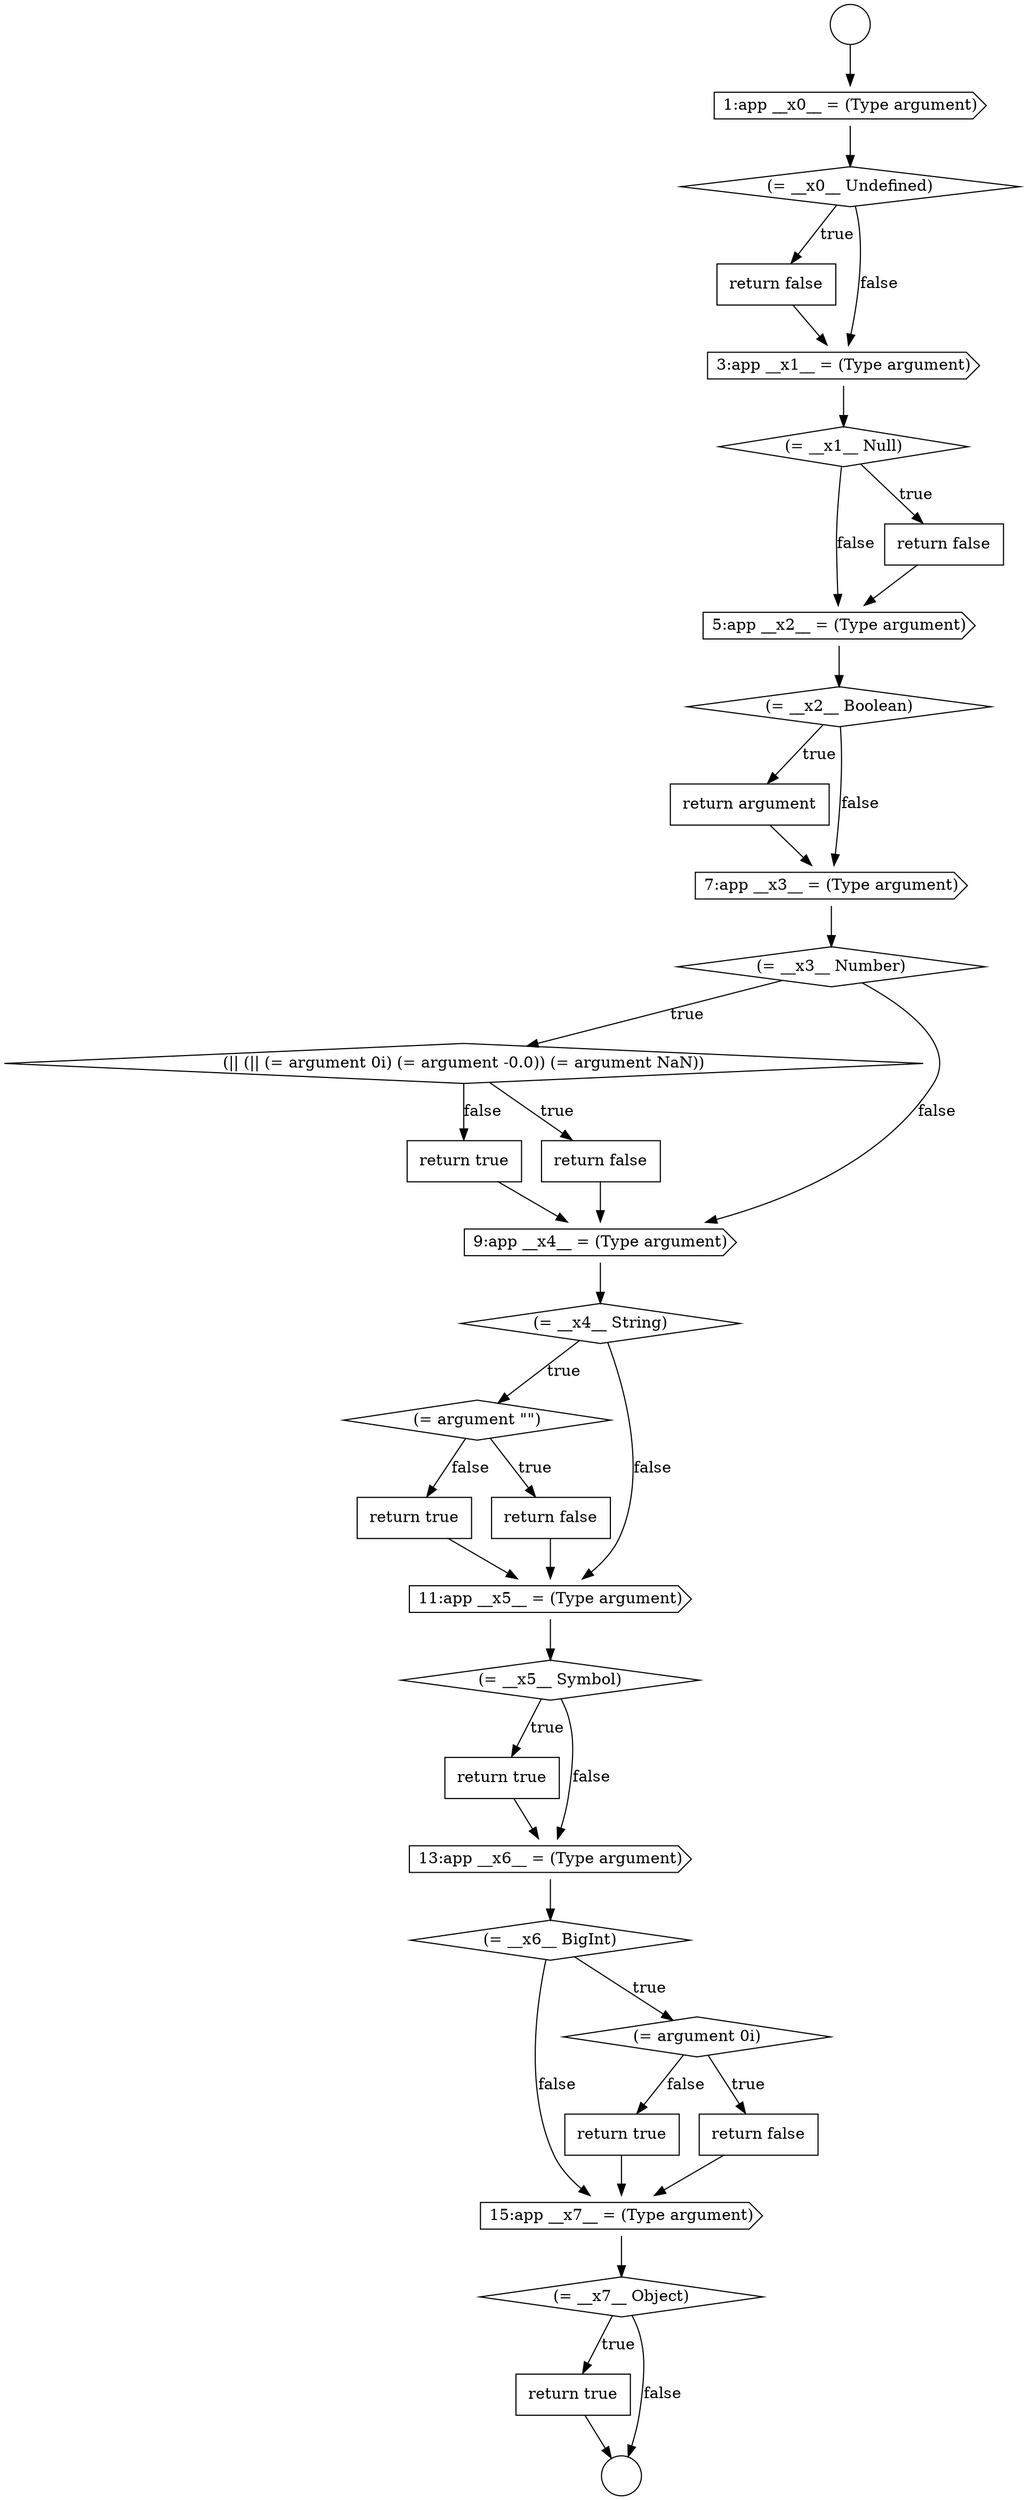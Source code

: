 digraph {
  node21285 [shape=none, margin=0, label=<<font color="black">
    <table border="0" cellborder="1" cellspacing="0" cellpadding="10">
      <tr><td align="left">return true</td></tr>
    </table>
  </font>> color="black" fillcolor="white" style=filled]
  node21274 [shape=diamond, label=<<font color="black">(= __x2__ Boolean)</font>> color="black" fillcolor="white" style=filled]
  node21271 [shape=diamond, label=<<font color="black">(= __x1__ Null)</font>> color="black" fillcolor="white" style=filled]
  node21293 [shape=none, margin=0, label=<<font color="black">
    <table border="0" cellborder="1" cellspacing="0" cellpadding="10">
      <tr><td align="left">return true</td></tr>
    </table>
  </font>> color="black" fillcolor="white" style=filled]
  node21275 [shape=none, margin=0, label=<<font color="black">
    <table border="0" cellborder="1" cellspacing="0" cellpadding="10">
      <tr><td align="left">return argument</td></tr>
    </table>
  </font>> color="black" fillcolor="white" style=filled]
  node21267 [shape=cds, label=<<font color="black">1:app __x0__ = (Type argument)</font>> color="black" fillcolor="white" style=filled]
  node21287 [shape=diamond, label=<<font color="black">(= __x5__ Symbol)</font>> color="black" fillcolor="white" style=filled]
  node21280 [shape=none, margin=0, label=<<font color="black">
    <table border="0" cellborder="1" cellspacing="0" cellpadding="10">
      <tr><td align="left">return true</td></tr>
    </table>
  </font>> color="black" fillcolor="white" style=filled]
  node21296 [shape=none, margin=0, label=<<font color="black">
    <table border="0" cellborder="1" cellspacing="0" cellpadding="10">
      <tr><td align="left">return true</td></tr>
    </table>
  </font>> color="black" fillcolor="white" style=filled]
  node21292 [shape=none, margin=0, label=<<font color="black">
    <table border="0" cellborder="1" cellspacing="0" cellpadding="10">
      <tr><td align="left">return false</td></tr>
    </table>
  </font>> color="black" fillcolor="white" style=filled]
  node21273 [shape=cds, label=<<font color="black">5:app __x2__ = (Type argument)</font>> color="black" fillcolor="white" style=filled]
  node21269 [shape=none, margin=0, label=<<font color="black">
    <table border="0" cellborder="1" cellspacing="0" cellpadding="10">
      <tr><td align="left">return false</td></tr>
    </table>
  </font>> color="black" fillcolor="white" style=filled]
  node21294 [shape=cds, label=<<font color="black">15:app __x7__ = (Type argument)</font>> color="black" fillcolor="white" style=filled]
  node21278 [shape=diamond, label=<<font color="black">(|| (|| (= argument 0i) (= argument -0.0)) (= argument NaN))</font>> color="black" fillcolor="white" style=filled]
  node21281 [shape=cds, label=<<font color="black">9:app __x4__ = (Type argument)</font>> color="black" fillcolor="white" style=filled]
  node21268 [shape=diamond, label=<<font color="black">(= __x0__ Undefined)</font>> color="black" fillcolor="white" style=filled]
  node21288 [shape=none, margin=0, label=<<font color="black">
    <table border="0" cellborder="1" cellspacing="0" cellpadding="10">
      <tr><td align="left">return true</td></tr>
    </table>
  </font>> color="black" fillcolor="white" style=filled]
  node21290 [shape=diamond, label=<<font color="black">(= __x6__ BigInt)</font>> color="black" fillcolor="white" style=filled]
  node21284 [shape=none, margin=0, label=<<font color="black">
    <table border="0" cellborder="1" cellspacing="0" cellpadding="10">
      <tr><td align="left">return false</td></tr>
    </table>
  </font>> color="black" fillcolor="white" style=filled]
  node21279 [shape=none, margin=0, label=<<font color="black">
    <table border="0" cellborder="1" cellspacing="0" cellpadding="10">
      <tr><td align="left">return false</td></tr>
    </table>
  </font>> color="black" fillcolor="white" style=filled]
  node21270 [shape=cds, label=<<font color="black">3:app __x1__ = (Type argument)</font>> color="black" fillcolor="white" style=filled]
  node21289 [shape=cds, label=<<font color="black">13:app __x6__ = (Type argument)</font>> color="black" fillcolor="white" style=filled]
  node21276 [shape=cds, label=<<font color="black">7:app __x3__ = (Type argument)</font>> color="black" fillcolor="white" style=filled]
  node21283 [shape=diamond, label=<<font color="black">(= argument &quot;&quot;)</font>> color="black" fillcolor="white" style=filled]
  node21266 [shape=circle label=" " color="black" fillcolor="white" style=filled]
  node21286 [shape=cds, label=<<font color="black">11:app __x5__ = (Type argument)</font>> color="black" fillcolor="white" style=filled]
  node21295 [shape=diamond, label=<<font color="black">(= __x7__ Object)</font>> color="black" fillcolor="white" style=filled]
  node21282 [shape=diamond, label=<<font color="black">(= __x4__ String)</font>> color="black" fillcolor="white" style=filled]
  node21265 [shape=circle label=" " color="black" fillcolor="white" style=filled]
  node21291 [shape=diamond, label=<<font color="black">(= argument 0i)</font>> color="black" fillcolor="white" style=filled]
  node21277 [shape=diamond, label=<<font color="black">(= __x3__ Number)</font>> color="black" fillcolor="white" style=filled]
  node21272 [shape=none, margin=0, label=<<font color="black">
    <table border="0" cellborder="1" cellspacing="0" cellpadding="10">
      <tr><td align="left">return false</td></tr>
    </table>
  </font>> color="black" fillcolor="white" style=filled]
  node21290 -> node21291 [label=<<font color="black">true</font>> color="black"]
  node21290 -> node21294 [label=<<font color="black">false</font>> color="black"]
  node21271 -> node21272 [label=<<font color="black">true</font>> color="black"]
  node21271 -> node21273 [label=<<font color="black">false</font>> color="black"]
  node21289 -> node21290 [ color="black"]
  node21268 -> node21269 [label=<<font color="black">true</font>> color="black"]
  node21268 -> node21270 [label=<<font color="black">false</font>> color="black"]
  node21276 -> node21277 [ color="black"]
  node21265 -> node21267 [ color="black"]
  node21280 -> node21281 [ color="black"]
  node21279 -> node21281 [ color="black"]
  node21274 -> node21275 [label=<<font color="black">true</font>> color="black"]
  node21274 -> node21276 [label=<<font color="black">false</font>> color="black"]
  node21269 -> node21270 [ color="black"]
  node21288 -> node21289 [ color="black"]
  node21275 -> node21276 [ color="black"]
  node21294 -> node21295 [ color="black"]
  node21282 -> node21283 [label=<<font color="black">true</font>> color="black"]
  node21282 -> node21286 [label=<<font color="black">false</font>> color="black"]
  node21285 -> node21286 [ color="black"]
  node21281 -> node21282 [ color="black"]
  node21270 -> node21271 [ color="black"]
  node21278 -> node21279 [label=<<font color="black">true</font>> color="black"]
  node21278 -> node21280 [label=<<font color="black">false</font>> color="black"]
  node21295 -> node21296 [label=<<font color="black">true</font>> color="black"]
  node21295 -> node21266 [label=<<font color="black">false</font>> color="black"]
  node21283 -> node21284 [label=<<font color="black">true</font>> color="black"]
  node21283 -> node21285 [label=<<font color="black">false</font>> color="black"]
  node21284 -> node21286 [ color="black"]
  node21273 -> node21274 [ color="black"]
  node21291 -> node21292 [label=<<font color="black">true</font>> color="black"]
  node21291 -> node21293 [label=<<font color="black">false</font>> color="black"]
  node21293 -> node21294 [ color="black"]
  node21286 -> node21287 [ color="black"]
  node21296 -> node21266 [ color="black"]
  node21292 -> node21294 [ color="black"]
  node21267 -> node21268 [ color="black"]
  node21287 -> node21288 [label=<<font color="black">true</font>> color="black"]
  node21287 -> node21289 [label=<<font color="black">false</font>> color="black"]
  node21277 -> node21278 [label=<<font color="black">true</font>> color="black"]
  node21277 -> node21281 [label=<<font color="black">false</font>> color="black"]
  node21272 -> node21273 [ color="black"]
}
